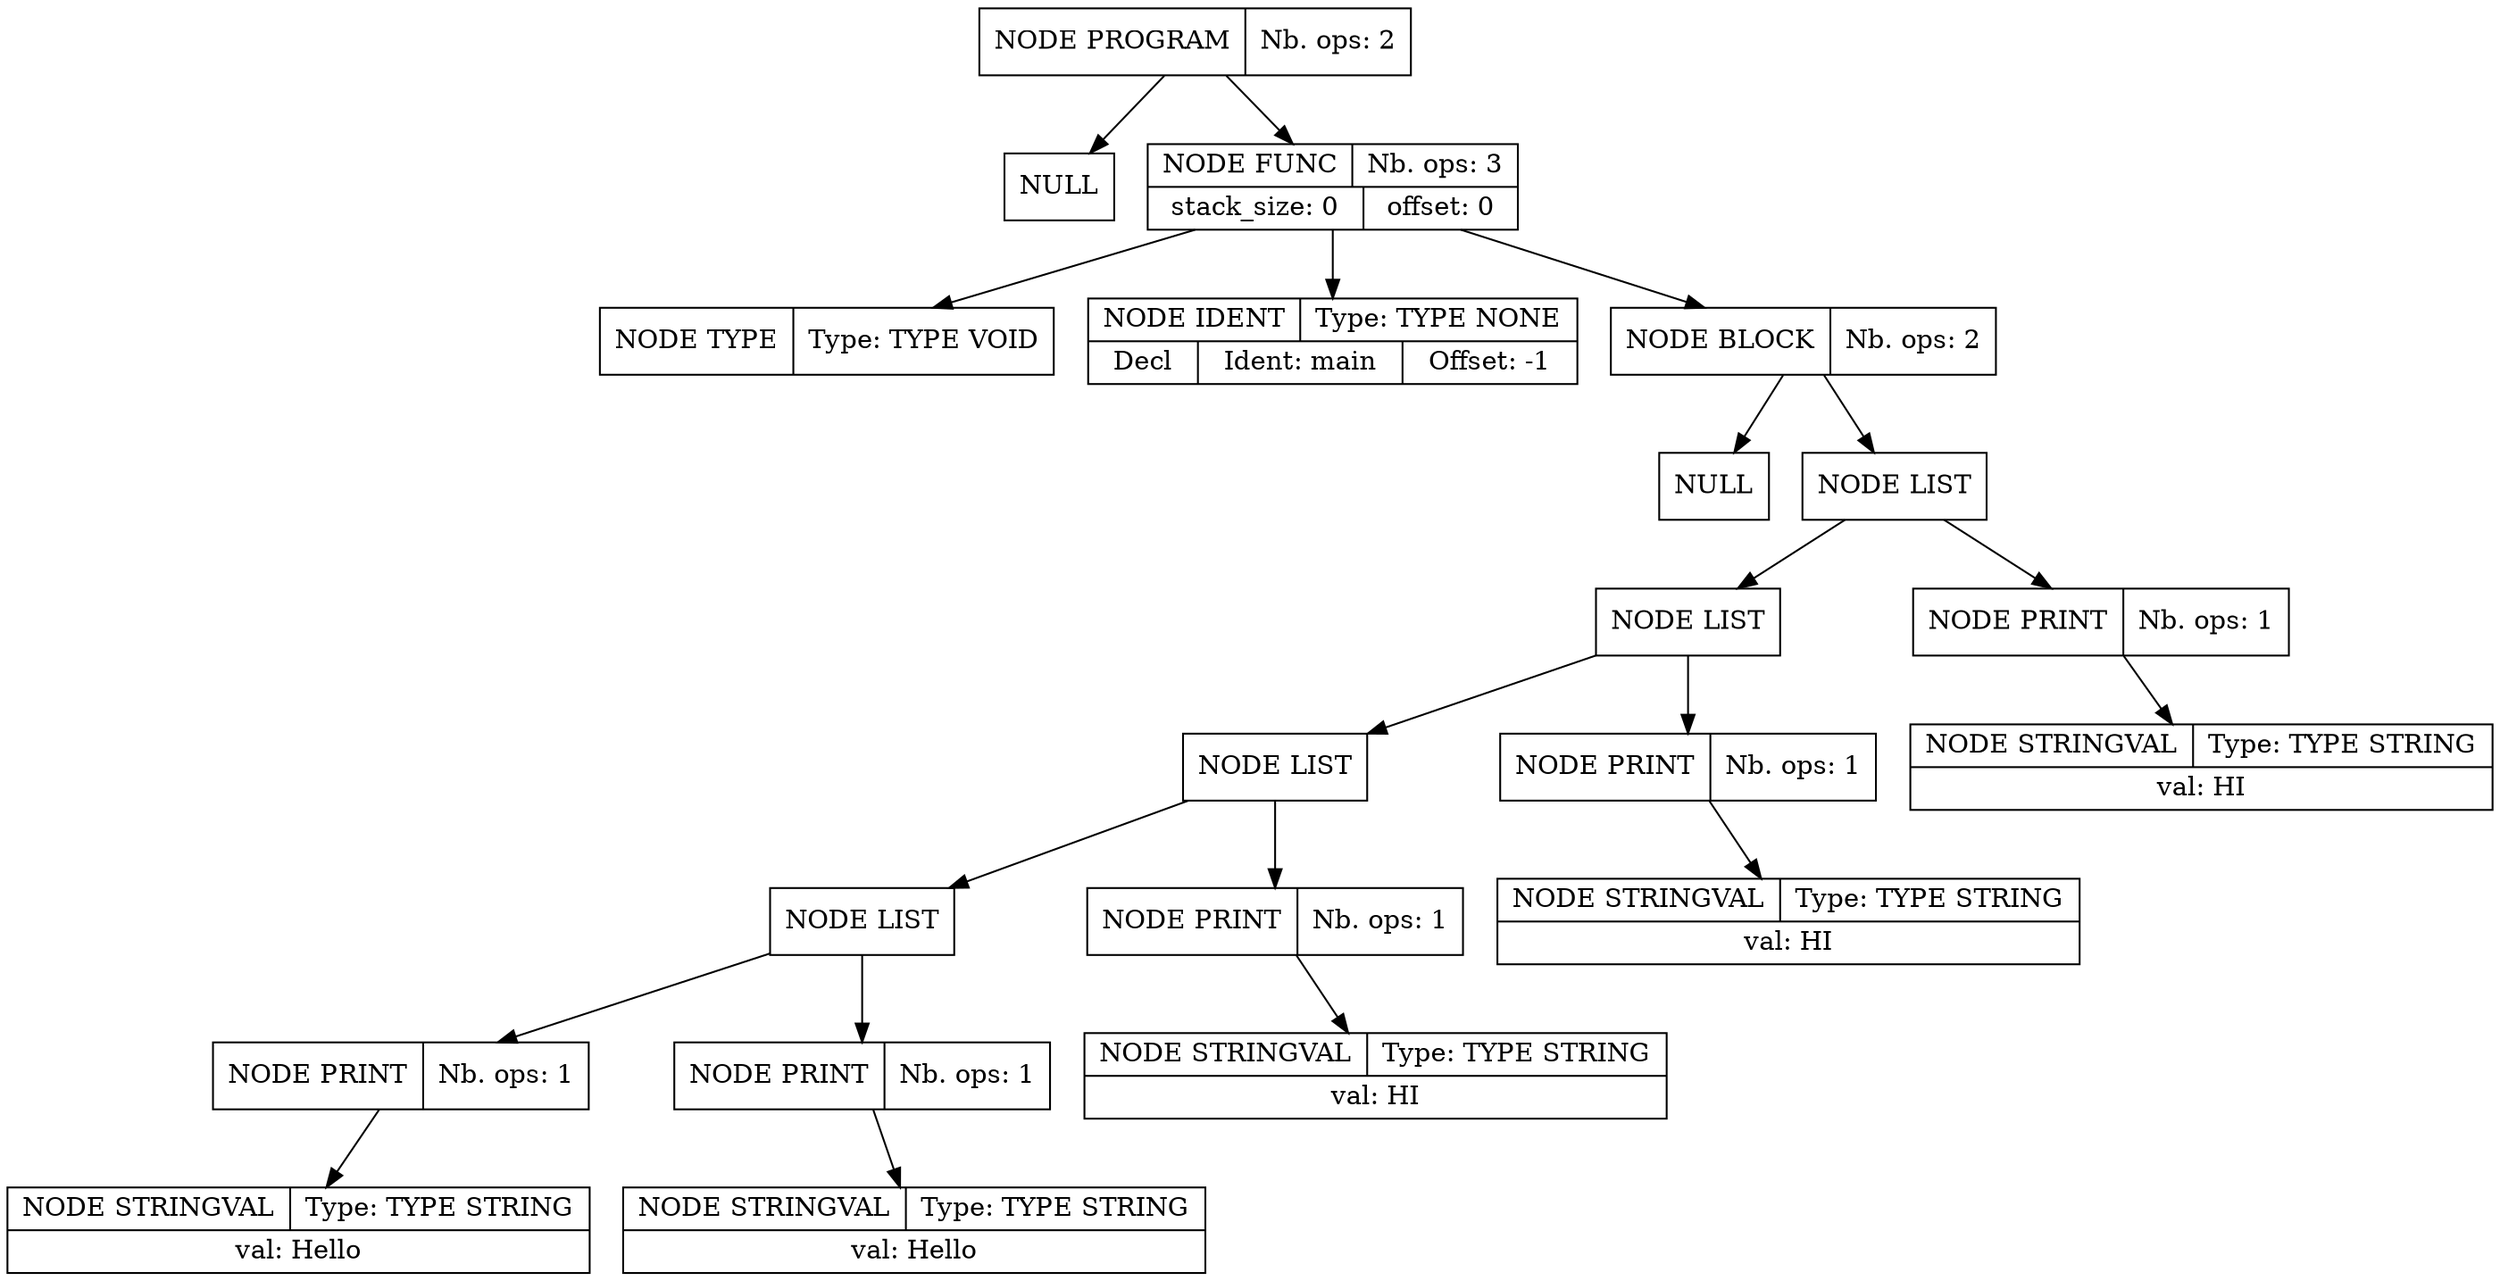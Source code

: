 digraph global_vars {
    N1 [shape=record, label="{{NODE PROGRAM|Nb. ops: 2}}"];
    N2 [shape=record, label="{{NULL}}"];
    edge[tailclip=true];
    N1 -> N2
    N3 [shape=record, label="{{NODE FUNC|Nb. ops: 3}|{stack_size: 0|offset: 0}}"];
    N4 [shape=record, label="{{NODE TYPE|Type: TYPE VOID}}"];
    edge[tailclip=true];
    N3 -> N4
    N5 [shape=record, label="{{NODE IDENT|Type: TYPE NONE}|{<decl>Decl      |Ident: main|Offset: -1}}"];
    edge[tailclip=true];
    N3 -> N5
    N6 [shape=record, label="{{NODE BLOCK|Nb. ops: 2}}"];
    N7 [shape=record, label="{{NULL}}"];
    edge[tailclip=true];
    N6 -> N7
    N8 [shape=record, label="{{NODE LIST}}"];
    N9 [shape=record, label="{{NODE LIST}}"];
    N10 [shape=record, label="{{NODE LIST}}"];
    N11 [shape=record, label="{{NODE LIST}}"];
    N12 [shape=record, label="{{NODE PRINT|Nb. ops: 1}}"];
    N13 [shape=record, label="{{NODE STRINGVAL|Type: TYPE STRING}|{val: Hello}}"];
    edge[tailclip=true];
    N12 -> N13
    edge[tailclip=true];
    N11 -> N12
    N14 [shape=record, label="{{NODE PRINT|Nb. ops: 1}}"];
    N15 [shape=record, label="{{NODE STRINGVAL|Type: TYPE STRING}|{val: Hello}}"];
    edge[tailclip=true];
    N14 -> N15
    edge[tailclip=true];
    N11 -> N14
    edge[tailclip=true];
    N10 -> N11
    N16 [shape=record, label="{{NODE PRINT|Nb. ops: 1}}"];
    N17 [shape=record, label="{{NODE STRINGVAL|Type: TYPE STRING}|{val: HI}}"];
    edge[tailclip=true];
    N16 -> N17
    edge[tailclip=true];
    N10 -> N16
    edge[tailclip=true];
    N9 -> N10
    N18 [shape=record, label="{{NODE PRINT|Nb. ops: 1}}"];
    N19 [shape=record, label="{{NODE STRINGVAL|Type: TYPE STRING}|{val: HI}}"];
    edge[tailclip=true];
    N18 -> N19
    edge[tailclip=true];
    N9 -> N18
    edge[tailclip=true];
    N8 -> N9
    N20 [shape=record, label="{{NODE PRINT|Nb. ops: 1}}"];
    N21 [shape=record, label="{{NODE STRINGVAL|Type: TYPE STRING}|{val: HI}}"];
    edge[tailclip=true];
    N20 -> N21
    edge[tailclip=true];
    N8 -> N20
    edge[tailclip=true];
    N6 -> N8
    edge[tailclip=true];
    N3 -> N6
    edge[tailclip=true];
    N1 -> N3
}